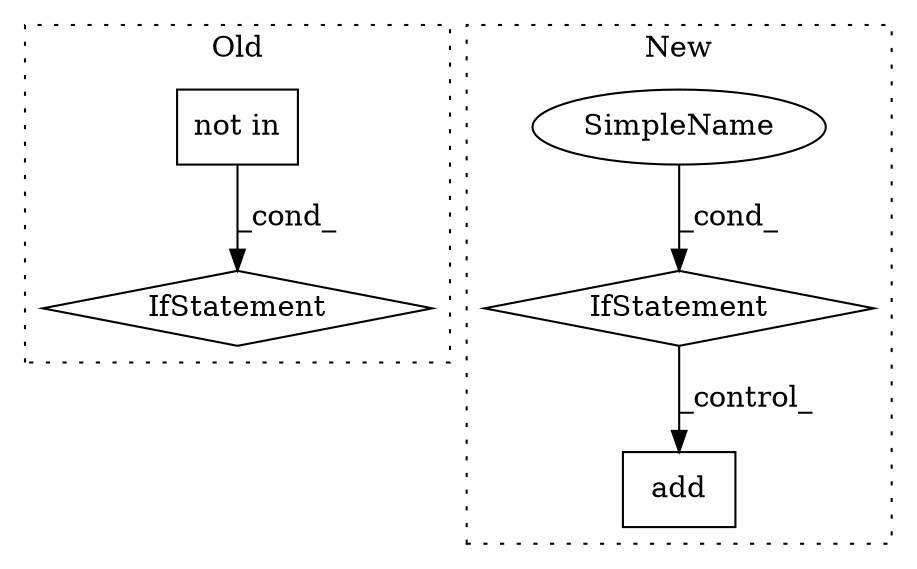 digraph G {
subgraph cluster0 {
1 [label="not in" a="108" s="5302" l="17" shape="box"];
3 [label="IfStatement" a="25" s="5290,5319" l="12,2" shape="diamond"];
label = "Old";
style="dotted";
}
subgraph cluster1 {
2 [label="add" a="32" s="5543,5550" l="4,1" shape="box"];
4 [label="IfStatement" a="25" s="5292,5317" l="10,2" shape="diamond"];
5 [label="SimpleName" a="42" s="" l="" shape="ellipse"];
label = "New";
style="dotted";
}
1 -> 3 [label="_cond_"];
4 -> 2 [label="_control_"];
5 -> 4 [label="_cond_"];
}